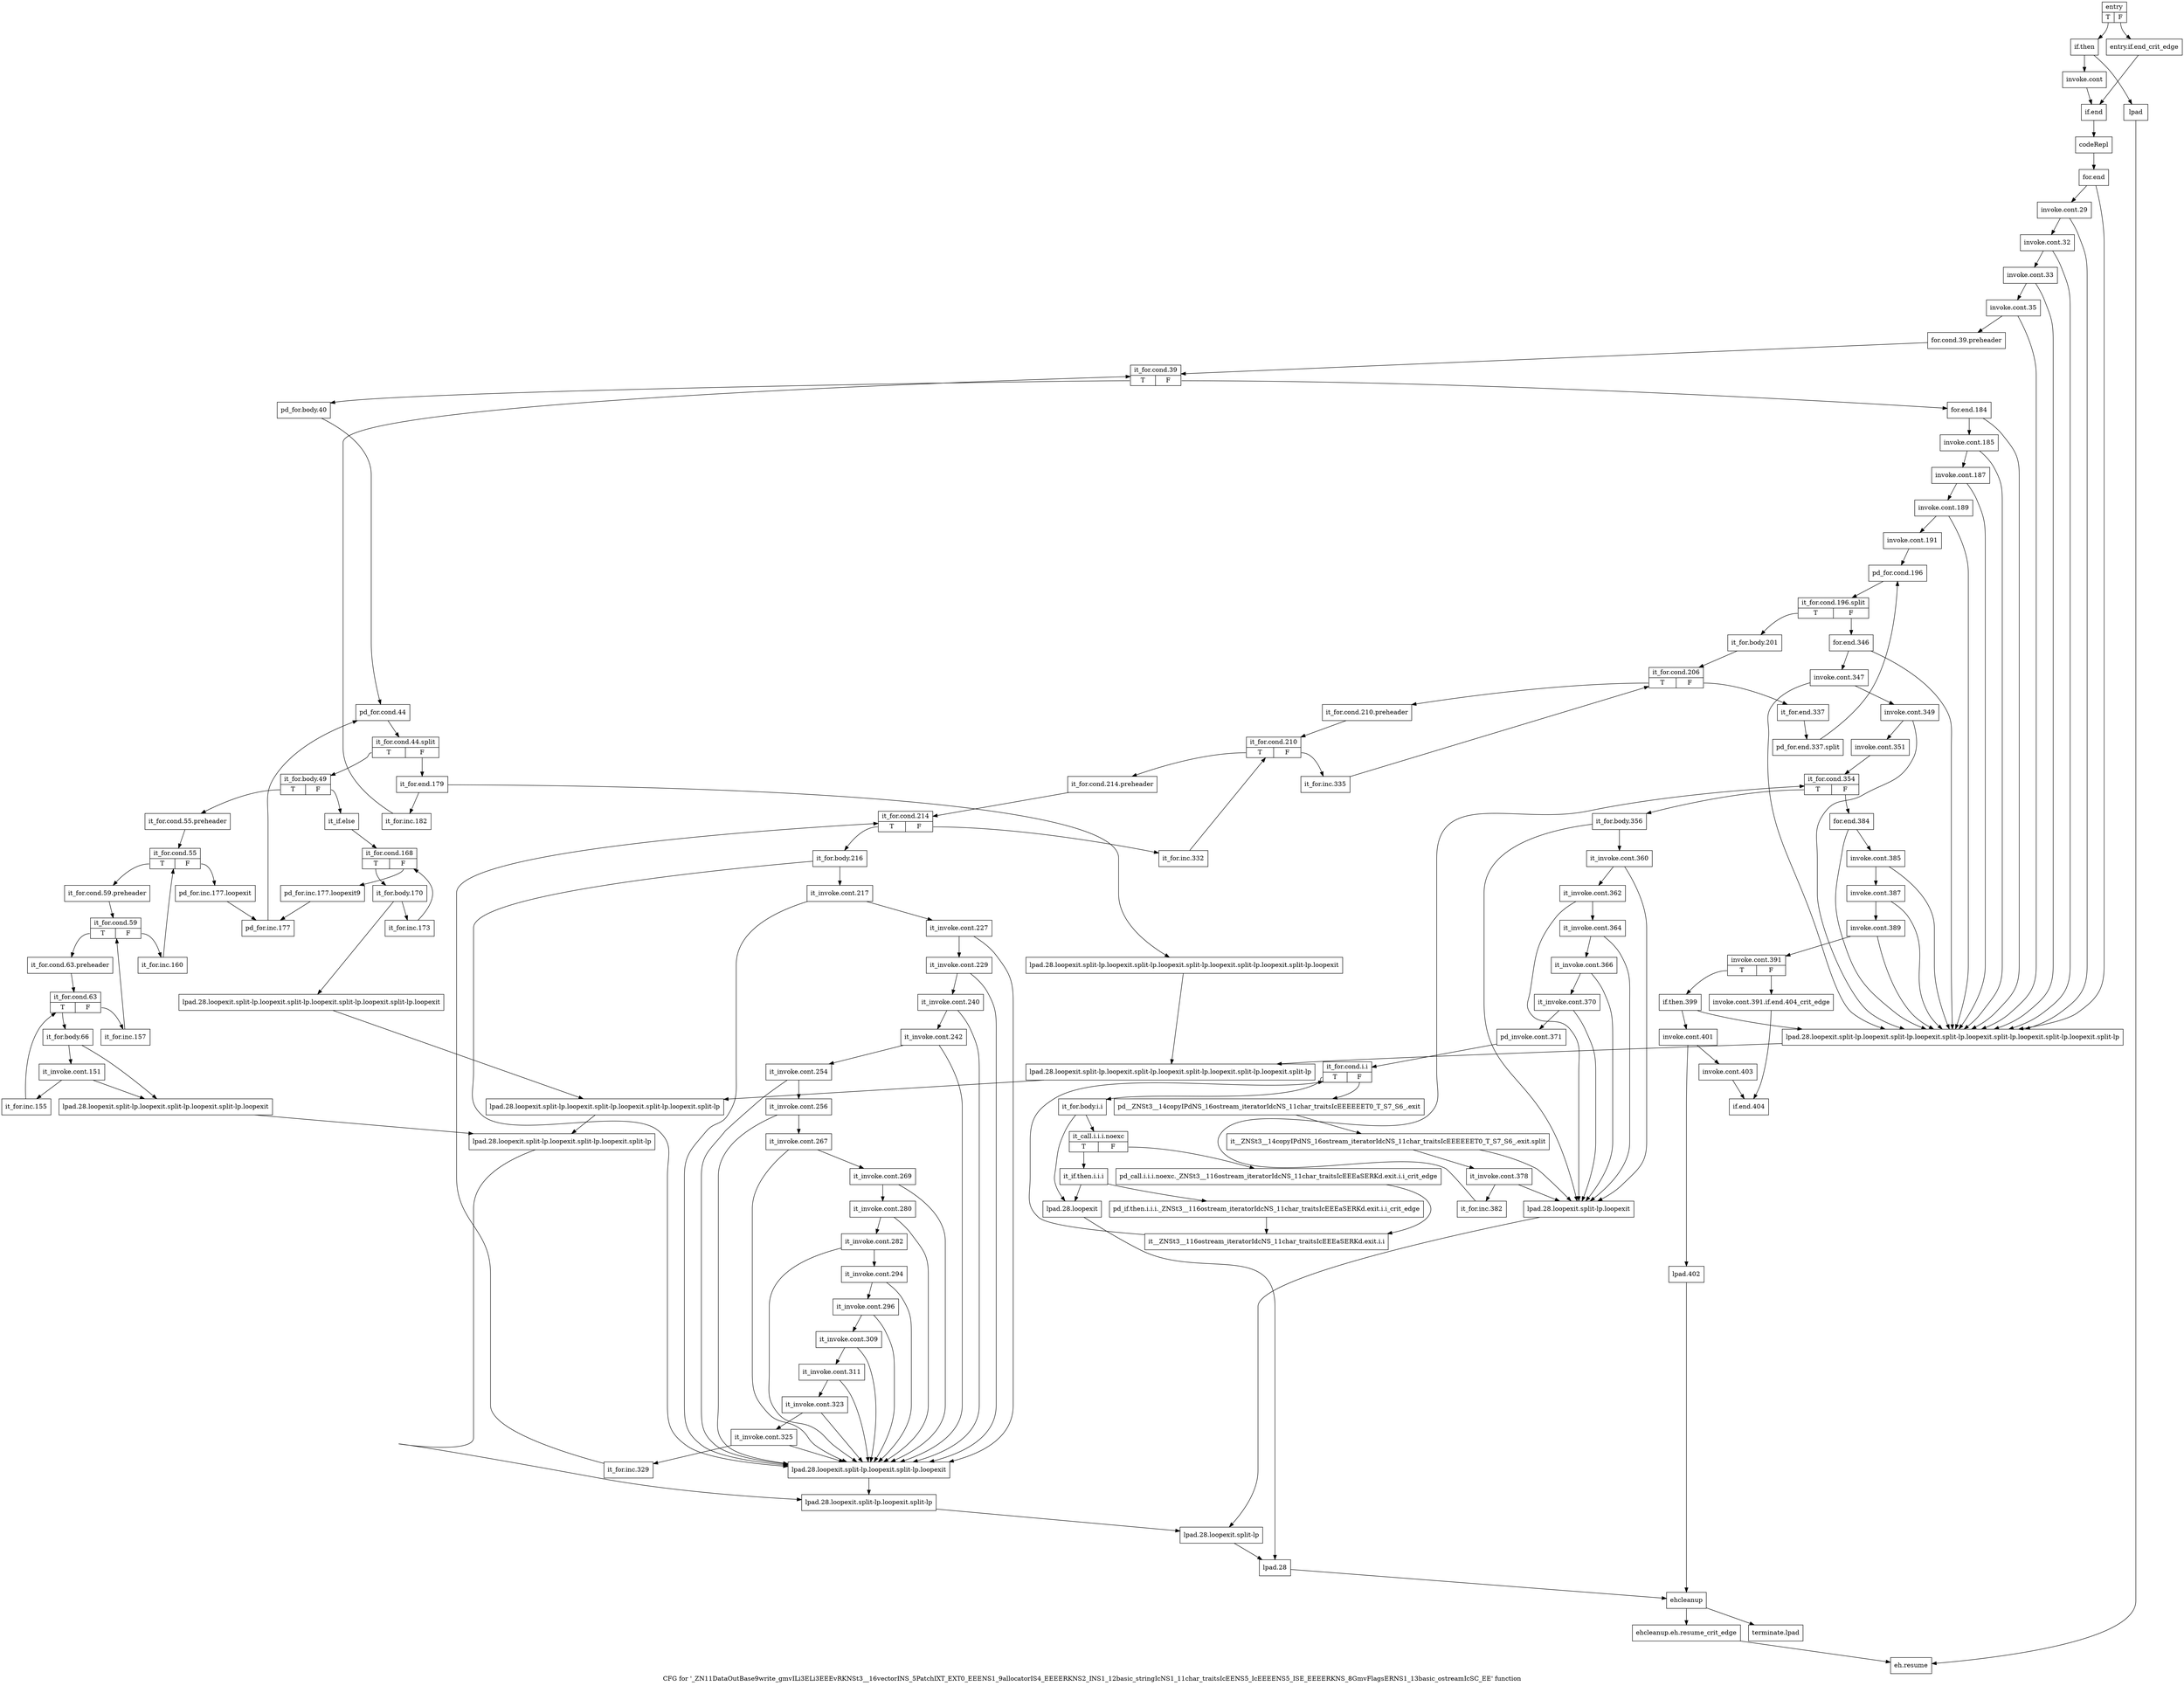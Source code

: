 digraph "CFG for '_ZN11DataOutBase9write_gmvILi3ELi3EEEvRKNSt3__16vectorINS_5PatchIXT_EXT0_EEENS1_9allocatorIS4_EEEERKNS2_INS1_12basic_stringIcNS1_11char_traitsIcEENS5_IcEEEENS5_ISE_EEEERKNS_8GmvFlagsERNS1_13basic_ostreamIcSC_EE' function" {
	label="CFG for '_ZN11DataOutBase9write_gmvILi3ELi3EEEvRKNSt3__16vectorINS_5PatchIXT_EXT0_EEENS1_9allocatorIS4_EEEERKNS2_INS1_12basic_stringIcNS1_11char_traitsIcEENS5_IcEEEENS5_ISE_EEEERKNS_8GmvFlagsERNS1_13basic_ostreamIcSC_EE' function";

	Node0x367f400 [shape=record,label="{entry|{<s0>T|<s1>F}}"];
	Node0x367f400:s0 -> Node0x367f4a0;
	Node0x367f400:s1 -> Node0x367f450;
	Node0x367f450 [shape=record,label="{entry.if.end_crit_edge}"];
	Node0x367f450 -> Node0x36cd150;
	Node0x367f4a0 [shape=record,label="{if.then}"];
	Node0x367f4a0 -> Node0x36cd0b0;
	Node0x367f4a0 -> Node0x36cd100;
	Node0x36cd0b0 [shape=record,label="{invoke.cont}"];
	Node0x36cd0b0 -> Node0x36cd150;
	Node0x36cd100 [shape=record,label="{lpad}"];
	Node0x36cd100 -> Node0x36cf4f0;
	Node0x36cd150 [shape=record,label="{if.end}"];
	Node0x36cd150 -> Node0x36cd1a0;
	Node0x36cd1a0 [shape=record,label="{codeRepl}"];
	Node0x36cd1a0 -> Node0x36cd1f0;
	Node0x36cd1f0 [shape=record,label="{for.end}"];
	Node0x36cd1f0 -> Node0x36cd240;
	Node0x36cd1f0 -> Node0x36cd9c0;
	Node0x36cd240 [shape=record,label="{invoke.cont.29}"];
	Node0x36cd240 -> Node0x36cd290;
	Node0x36cd240 -> Node0x36cd9c0;
	Node0x36cd290 [shape=record,label="{invoke.cont.32}"];
	Node0x36cd290 -> Node0x36cd2e0;
	Node0x36cd290 -> Node0x36cd9c0;
	Node0x36cd2e0 [shape=record,label="{invoke.cont.33}"];
	Node0x36cd2e0 -> Node0x36cd330;
	Node0x36cd2e0 -> Node0x36cd9c0;
	Node0x36cd330 [shape=record,label="{invoke.cont.35}"];
	Node0x36cd330 -> Node0x36cd380;
	Node0x36cd330 -> Node0x36cd9c0;
	Node0x36cd380 [shape=record,label="{for.cond.39.preheader}"];
	Node0x36cd380 -> Node0x36cd3d0;
	Node0x36cd3d0 [shape=record,label="{it_for.cond.39|{<s0>T|<s1>F}}"];
	Node0x36cd3d0:s0 -> Node0x36cd420;
	Node0x36cd3d0:s1 -> Node0x36cdf60;
	Node0x36cd420 [shape=record,label="{pd_for.body.40}"];
	Node0x36cd420 -> Node0x36cd470;
	Node0x36cd470 [shape=record,label="{pd_for.cond.44}"];
	Node0x36cd470 -> Node0x9bb6b00;
	Node0x9bb6b00 [shape=record,label="{it_for.cond.44.split|{<s0>T|<s1>F}}"];
	Node0x9bb6b00:s0 -> Node0x36cd4c0;
	Node0x9bb6b00:s1 -> Node0x36cdec0;
	Node0x36cd4c0 [shape=record,label="{it_for.body.49|{<s0>T|<s1>F}}"];
	Node0x36cd4c0:s0 -> Node0x36cd510;
	Node0x36cd4c0:s1 -> Node0x36cdc90;
	Node0x36cd510 [shape=record,label="{it_for.cond.55.preheader}"];
	Node0x36cd510 -> Node0x36cd560;
	Node0x36cd560 [shape=record,label="{it_for.cond.55|{<s0>T|<s1>F}}"];
	Node0x36cd560:s0 -> Node0x36cd5b0;
	Node0x36cd560:s1 -> Node0x36cddd0;
	Node0x36cd5b0 [shape=record,label="{it_for.cond.59.preheader}"];
	Node0x36cd5b0 -> Node0x36cd600;
	Node0x36cd600 [shape=record,label="{it_for.cond.59|{<s0>T|<s1>F}}"];
	Node0x36cd600:s0 -> Node0x36cd650;
	Node0x36cd600:s1 -> Node0x36cdc40;
	Node0x36cd650 [shape=record,label="{it_for.cond.63.preheader}"];
	Node0x36cd650 -> Node0x36cd6a0;
	Node0x36cd6a0 [shape=record,label="{it_for.cond.63|{<s0>T|<s1>F}}"];
	Node0x36cd6a0:s0 -> Node0x36cd6f0;
	Node0x36cd6a0:s1 -> Node0x36cdbf0;
	Node0x36cd6f0 [shape=record,label="{it_for.body.66}"];
	Node0x36cd6f0 -> Node0x36cd740;
	Node0x36cd6f0 -> Node0x36cd8d0;
	Node0x36cd740 [shape=record,label="{it_invoke.cont.151}"];
	Node0x36cd740 -> Node0x36cd790;
	Node0x36cd740 -> Node0x36cd8d0;
	Node0x36cd790 [shape=record,label="{it_for.inc.155}"];
	Node0x36cd790 -> Node0x36cd6a0;
	Node0x36cd7e0 [shape=record,label="{lpad.28.loopexit}"];
	Node0x36cd7e0 -> Node0x36cdba0;
	Node0x36cd830 [shape=record,label="{lpad.28.loopexit.split-lp.loopexit}"];
	Node0x36cd830 -> Node0x36cdb50;
	Node0x36cd880 [shape=record,label="{lpad.28.loopexit.split-lp.loopexit.split-lp.loopexit}"];
	Node0x36cd880 -> Node0x36cdb00;
	Node0x36cd8d0 [shape=record,label="{lpad.28.loopexit.split-lp.loopexit.split-lp.loopexit.split-lp.loopexit}"];
	Node0x36cd8d0 -> Node0x36cdab0;
	Node0x36cd920 [shape=record,label="{lpad.28.loopexit.split-lp.loopexit.split-lp.loopexit.split-lp.loopexit.split-lp.loopexit}"];
	Node0x36cd920 -> Node0x36cda60;
	Node0x36cd970 [shape=record,label="{lpad.28.loopexit.split-lp.loopexit.split-lp.loopexit.split-lp.loopexit.split-lp.loopexit.split-lp.loopexit}"];
	Node0x36cd970 -> Node0x36cda10;
	Node0x36cd9c0 [shape=record,label="{lpad.28.loopexit.split-lp.loopexit.split-lp.loopexit.split-lp.loopexit.split-lp.loopexit.split-lp.loopexit.split-lp}"];
	Node0x36cd9c0 -> Node0x36cda10;
	Node0x36cda10 [shape=record,label="{lpad.28.loopexit.split-lp.loopexit.split-lp.loopexit.split-lp.loopexit.split-lp.loopexit.split-lp}"];
	Node0x36cda10 -> Node0x36cda60;
	Node0x36cda60 [shape=record,label="{lpad.28.loopexit.split-lp.loopexit.split-lp.loopexit.split-lp.loopexit.split-lp}"];
	Node0x36cda60 -> Node0x36cdab0;
	Node0x36cdab0 [shape=record,label="{lpad.28.loopexit.split-lp.loopexit.split-lp.loopexit.split-lp}"];
	Node0x36cdab0 -> Node0x36cdb00;
	Node0x36cdb00 [shape=record,label="{lpad.28.loopexit.split-lp.loopexit.split-lp}"];
	Node0x36cdb00 -> Node0x36cdb50;
	Node0x36cdb50 [shape=record,label="{lpad.28.loopexit.split-lp}"];
	Node0x36cdb50 -> Node0x36cdba0;
	Node0x36cdba0 [shape=record,label="{lpad.28}"];
	Node0x36cdba0 -> Node0x36cf450;
	Node0x36cdbf0 [shape=record,label="{it_for.inc.157}"];
	Node0x36cdbf0 -> Node0x36cd600;
	Node0x36cdc40 [shape=record,label="{it_for.inc.160}"];
	Node0x36cdc40 -> Node0x36cd560;
	Node0x36cdc90 [shape=record,label="{it_if.else}"];
	Node0x36cdc90 -> Node0x36cdce0;
	Node0x36cdce0 [shape=record,label="{it_for.cond.168|{<s0>T|<s1>F}}"];
	Node0x36cdce0:s0 -> Node0x36cdd30;
	Node0x36cdce0:s1 -> Node0x36cde20;
	Node0x36cdd30 [shape=record,label="{it_for.body.170}"];
	Node0x36cdd30 -> Node0x36cdd80;
	Node0x36cdd30 -> Node0x36cd920;
	Node0x36cdd80 [shape=record,label="{it_for.inc.173}"];
	Node0x36cdd80 -> Node0x36cdce0;
	Node0x36cddd0 [shape=record,label="{pd_for.inc.177.loopexit}"];
	Node0x36cddd0 -> Node0x36cde70;
	Node0x36cde20 [shape=record,label="{pd_for.inc.177.loopexit9}"];
	Node0x36cde20 -> Node0x36cde70;
	Node0x36cde70 [shape=record,label="{pd_for.inc.177}"];
	Node0x36cde70 -> Node0x36cd470;
	Node0x36cdec0 [shape=record,label="{it_for.end.179}"];
	Node0x36cdec0 -> Node0x36cdf10;
	Node0x36cdec0 -> Node0x36cd970;
	Node0x36cdf10 [shape=record,label="{it_for.inc.182}"];
	Node0x36cdf10 -> Node0x36cd3d0;
	Node0x36cdf60 [shape=record,label="{for.end.184}"];
	Node0x36cdf60 -> Node0x36cdfb0;
	Node0x36cdf60 -> Node0x36cd9c0;
	Node0x36cdfb0 [shape=record,label="{invoke.cont.185}"];
	Node0x36cdfb0 -> Node0x36ce000;
	Node0x36cdfb0 -> Node0x36cd9c0;
	Node0x36ce000 [shape=record,label="{invoke.cont.187}"];
	Node0x36ce000 -> Node0x36ce050;
	Node0x36ce000 -> Node0x36cd9c0;
	Node0x36ce050 [shape=record,label="{invoke.cont.189}"];
	Node0x36ce050 -> Node0x36ce0a0;
	Node0x36ce050 -> Node0x36cd9c0;
	Node0x36ce0a0 [shape=record,label="{invoke.cont.191}"];
	Node0x36ce0a0 -> Node0x36ce0f0;
	Node0x36ce0f0 [shape=record,label="{pd_for.cond.196}"];
	Node0x36ce0f0 -> Node0x9bb61d0;
	Node0x9bb61d0 [shape=record,label="{it_for.cond.196.split|{<s0>T|<s1>F}}"];
	Node0x9bb61d0:s0 -> Node0x36ce140;
	Node0x9bb61d0:s1 -> Node0x36cea00;
	Node0x36ce140 [shape=record,label="{it_for.body.201}"];
	Node0x36ce140 -> Node0x36ce190;
	Node0x36ce190 [shape=record,label="{it_for.cond.206|{<s0>T|<s1>F}}"];
	Node0x36ce190:s0 -> Node0x36ce1e0;
	Node0x36ce190:s1 -> Node0x36ce9b0;
	Node0x36ce1e0 [shape=record,label="{it_for.cond.210.preheader}"];
	Node0x36ce1e0 -> Node0x36ce230;
	Node0x36ce230 [shape=record,label="{it_for.cond.210|{<s0>T|<s1>F}}"];
	Node0x36ce230:s0 -> Node0x36ce280;
	Node0x36ce230:s1 -> Node0x36ce960;
	Node0x36ce280 [shape=record,label="{it_for.cond.214.preheader}"];
	Node0x36ce280 -> Node0x36ce2d0;
	Node0x36ce2d0 [shape=record,label="{it_for.cond.214|{<s0>T|<s1>F}}"];
	Node0x36ce2d0:s0 -> Node0x36ce320;
	Node0x36ce2d0:s1 -> Node0x36ce910;
	Node0x36ce320 [shape=record,label="{it_for.body.216}"];
	Node0x36ce320 -> Node0x36ce370;
	Node0x36ce320 -> Node0x36cd880;
	Node0x36ce370 [shape=record,label="{it_invoke.cont.217}"];
	Node0x36ce370 -> Node0x36ce3c0;
	Node0x36ce370 -> Node0x36cd880;
	Node0x36ce3c0 [shape=record,label="{it_invoke.cont.227}"];
	Node0x36ce3c0 -> Node0x36ce410;
	Node0x36ce3c0 -> Node0x36cd880;
	Node0x36ce410 [shape=record,label="{it_invoke.cont.229}"];
	Node0x36ce410 -> Node0x36ce460;
	Node0x36ce410 -> Node0x36cd880;
	Node0x36ce460 [shape=record,label="{it_invoke.cont.240}"];
	Node0x36ce460 -> Node0x36ce4b0;
	Node0x36ce460 -> Node0x36cd880;
	Node0x36ce4b0 [shape=record,label="{it_invoke.cont.242}"];
	Node0x36ce4b0 -> Node0x36ce500;
	Node0x36ce4b0 -> Node0x36cd880;
	Node0x36ce500 [shape=record,label="{it_invoke.cont.254}"];
	Node0x36ce500 -> Node0x36ce550;
	Node0x36ce500 -> Node0x36cd880;
	Node0x36ce550 [shape=record,label="{it_invoke.cont.256}"];
	Node0x36ce550 -> Node0x36ce5a0;
	Node0x36ce550 -> Node0x36cd880;
	Node0x36ce5a0 [shape=record,label="{it_invoke.cont.267}"];
	Node0x36ce5a0 -> Node0x36ce5f0;
	Node0x36ce5a0 -> Node0x36cd880;
	Node0x36ce5f0 [shape=record,label="{it_invoke.cont.269}"];
	Node0x36ce5f0 -> Node0x36ce640;
	Node0x36ce5f0 -> Node0x36cd880;
	Node0x36ce640 [shape=record,label="{it_invoke.cont.280}"];
	Node0x36ce640 -> Node0x36ce690;
	Node0x36ce640 -> Node0x36cd880;
	Node0x36ce690 [shape=record,label="{it_invoke.cont.282}"];
	Node0x36ce690 -> Node0x36ce6e0;
	Node0x36ce690 -> Node0x36cd880;
	Node0x36ce6e0 [shape=record,label="{it_invoke.cont.294}"];
	Node0x36ce6e0 -> Node0x36ce730;
	Node0x36ce6e0 -> Node0x36cd880;
	Node0x36ce730 [shape=record,label="{it_invoke.cont.296}"];
	Node0x36ce730 -> Node0x36ce780;
	Node0x36ce730 -> Node0x36cd880;
	Node0x36ce780 [shape=record,label="{it_invoke.cont.309}"];
	Node0x36ce780 -> Node0x36ce7d0;
	Node0x36ce780 -> Node0x36cd880;
	Node0x36ce7d0 [shape=record,label="{it_invoke.cont.311}"];
	Node0x36ce7d0 -> Node0x36ce820;
	Node0x36ce7d0 -> Node0x36cd880;
	Node0x36ce820 [shape=record,label="{it_invoke.cont.323}"];
	Node0x36ce820 -> Node0x36ce870;
	Node0x36ce820 -> Node0x36cd880;
	Node0x36ce870 [shape=record,label="{it_invoke.cont.325}"];
	Node0x36ce870 -> Node0x36ce8c0;
	Node0x36ce870 -> Node0x36cd880;
	Node0x36ce8c0 [shape=record,label="{it_for.inc.329}"];
	Node0x36ce8c0 -> Node0x36ce2d0;
	Node0x36ce910 [shape=record,label="{it_for.inc.332}"];
	Node0x36ce910 -> Node0x36ce230;
	Node0x36ce960 [shape=record,label="{it_for.inc.335}"];
	Node0x36ce960 -> Node0x36ce190;
	Node0x36ce9b0 [shape=record,label="{it_for.end.337}"];
	Node0x36ce9b0 -> Node0x9bb5db0;
	Node0x9bb5db0 [shape=record,label="{pd_for.end.337.split}"];
	Node0x9bb5db0 -> Node0x36ce0f0;
	Node0x36cea00 [shape=record,label="{for.end.346}"];
	Node0x36cea00 -> Node0x36cea50;
	Node0x36cea00 -> Node0x36cd9c0;
	Node0x36cea50 [shape=record,label="{invoke.cont.347}"];
	Node0x36cea50 -> Node0x36ceaa0;
	Node0x36cea50 -> Node0x36cd9c0;
	Node0x36ceaa0 [shape=record,label="{invoke.cont.349}"];
	Node0x36ceaa0 -> Node0x36ceaf0;
	Node0x36ceaa0 -> Node0x36cd9c0;
	Node0x36ceaf0 [shape=record,label="{invoke.cont.351}"];
	Node0x36ceaf0 -> Node0x36ceb40;
	Node0x36ceb40 [shape=record,label="{it_for.cond.354|{<s0>T|<s1>F}}"];
	Node0x36ceb40:s0 -> Node0x36ceb90;
	Node0x36ceb40:s1 -> Node0x36cf0e0;
	Node0x36ceb90 [shape=record,label="{it_for.body.356}"];
	Node0x36ceb90 -> Node0x36cebe0;
	Node0x36ceb90 -> Node0x36cd830;
	Node0x36cebe0 [shape=record,label="{it_invoke.cont.360}"];
	Node0x36cebe0 -> Node0x36cec30;
	Node0x36cebe0 -> Node0x36cd830;
	Node0x36cec30 [shape=record,label="{it_invoke.cont.362}"];
	Node0x36cec30 -> Node0x36cec80;
	Node0x36cec30 -> Node0x36cd830;
	Node0x36cec80 [shape=record,label="{it_invoke.cont.364}"];
	Node0x36cec80 -> Node0x36cecd0;
	Node0x36cec80 -> Node0x36cd830;
	Node0x36cecd0 [shape=record,label="{it_invoke.cont.366}"];
	Node0x36cecd0 -> Node0x36ced20;
	Node0x36cecd0 -> Node0x36cd830;
	Node0x36ced20 [shape=record,label="{it_invoke.cont.370}"];
	Node0x36ced20 -> Node0x36ced70;
	Node0x36ced20 -> Node0x36cd830;
	Node0x36ced70 [shape=record,label="{pd_invoke.cont.371}"];
	Node0x36ced70 -> Node0x36cedc0;
	Node0x36cedc0 [shape=record,label="{it_for.cond.i.i|{<s0>T|<s1>F}}"];
	Node0x36cedc0:s0 -> Node0x36cee10;
	Node0x36cedc0:s1 -> Node0x36ceff0;
	Node0x36cee10 [shape=record,label="{it_for.body.i.i}"];
	Node0x36cee10 -> Node0x36cee60;
	Node0x36cee10 -> Node0x36cd7e0;
	Node0x36cee60 [shape=record,label="{it_call.i.i.i.noexc|{<s0>T|<s1>F}}"];
	Node0x36cee60:s0 -> Node0x36cef00;
	Node0x36cee60:s1 -> Node0x36ceeb0;
	Node0x36ceeb0 [shape=record,label="{pd_call.i.i.i.noexc._ZNSt3__116ostream_iteratorIdcNS_11char_traitsIcEEEaSERKd.exit.i.i_crit_edge}"];
	Node0x36ceeb0 -> Node0x36cefa0;
	Node0x36cef00 [shape=record,label="{it_if.then.i.i.i}"];
	Node0x36cef00 -> Node0x36cef50;
	Node0x36cef00 -> Node0x36cd7e0;
	Node0x36cef50 [shape=record,label="{pd_if.then.i.i.i._ZNSt3__116ostream_iteratorIdcNS_11char_traitsIcEEEaSERKd.exit.i.i_crit_edge}"];
	Node0x36cef50 -> Node0x36cefa0;
	Node0x36cefa0 [shape=record,label="{it__ZNSt3__116ostream_iteratorIdcNS_11char_traitsIcEEEaSERKd.exit.i.i}"];
	Node0x36cefa0 -> Node0x36cedc0;
	Node0x36ceff0 [shape=record,label="{pd__ZNSt3__14copyIPdNS_16ostream_iteratorIdcNS_11char_traitsIcEEEEEET0_T_S7_S6_.exit}"];
	Node0x36ceff0 -> Node0x9bb5910;
	Node0x9bb5910 [shape=record,label="{it__ZNSt3__14copyIPdNS_16ostream_iteratorIdcNS_11char_traitsIcEEEEEET0_T_S7_S6_.exit.split}"];
	Node0x9bb5910 -> Node0x36cf040;
	Node0x9bb5910 -> Node0x36cd830;
	Node0x36cf040 [shape=record,label="{it_invoke.cont.378}"];
	Node0x36cf040 -> Node0x36cf090;
	Node0x36cf040 -> Node0x36cd830;
	Node0x36cf090 [shape=record,label="{it_for.inc.382}"];
	Node0x36cf090 -> Node0x36ceb40;
	Node0x36cf0e0 [shape=record,label="{for.end.384}"];
	Node0x36cf0e0 -> Node0x36cf130;
	Node0x36cf0e0 -> Node0x36cd9c0;
	Node0x36cf130 [shape=record,label="{invoke.cont.385}"];
	Node0x36cf130 -> Node0x36cf180;
	Node0x36cf130 -> Node0x36cd9c0;
	Node0x36cf180 [shape=record,label="{invoke.cont.387}"];
	Node0x36cf180 -> Node0x36cf1d0;
	Node0x36cf180 -> Node0x36cd9c0;
	Node0x36cf1d0 [shape=record,label="{invoke.cont.389}"];
	Node0x36cf1d0 -> Node0x36cf220;
	Node0x36cf1d0 -> Node0x36cd9c0;
	Node0x36cf220 [shape=record,label="{invoke.cont.391|{<s0>T|<s1>F}}"];
	Node0x36cf220:s0 -> Node0x36cf2c0;
	Node0x36cf220:s1 -> Node0x36cf270;
	Node0x36cf270 [shape=record,label="{invoke.cont.391.if.end.404_crit_edge}"];
	Node0x36cf270 -> Node0x36cf400;
	Node0x36cf2c0 [shape=record,label="{if.then.399}"];
	Node0x36cf2c0 -> Node0x36cf310;
	Node0x36cf2c0 -> Node0x36cd9c0;
	Node0x36cf310 [shape=record,label="{invoke.cont.401}"];
	Node0x36cf310 -> Node0x36cf360;
	Node0x36cf310 -> Node0x36cf3b0;
	Node0x36cf360 [shape=record,label="{invoke.cont.403}"];
	Node0x36cf360 -> Node0x36cf400;
	Node0x36cf3b0 [shape=record,label="{lpad.402}"];
	Node0x36cf3b0 -> Node0x36cf450;
	Node0x36cf400 [shape=record,label="{if.end.404}"];
	Node0x36cf450 [shape=record,label="{ehcleanup}"];
	Node0x36cf450 -> Node0x36cf4a0;
	Node0x36cf450 -> Node0x36cf540;
	Node0x36cf4a0 [shape=record,label="{ehcleanup.eh.resume_crit_edge}"];
	Node0x36cf4a0 -> Node0x36cf4f0;
	Node0x36cf4f0 [shape=record,label="{eh.resume}"];
	Node0x36cf540 [shape=record,label="{terminate.lpad}"];
}
